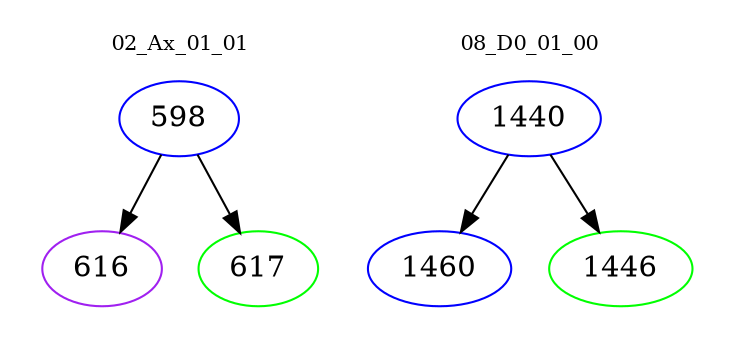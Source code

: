 digraph{
subgraph cluster_0 {
color = white
label = "02_Ax_01_01";
fontsize=10;
T0_598 [label="598", color="blue"]
T0_598 -> T0_616 [color="black"]
T0_616 [label="616", color="purple"]
T0_598 -> T0_617 [color="black"]
T0_617 [label="617", color="green"]
}
subgraph cluster_1 {
color = white
label = "08_D0_01_00";
fontsize=10;
T1_1440 [label="1440", color="blue"]
T1_1440 -> T1_1460 [color="black"]
T1_1460 [label="1460", color="blue"]
T1_1440 -> T1_1446 [color="black"]
T1_1446 [label="1446", color="green"]
}
}
